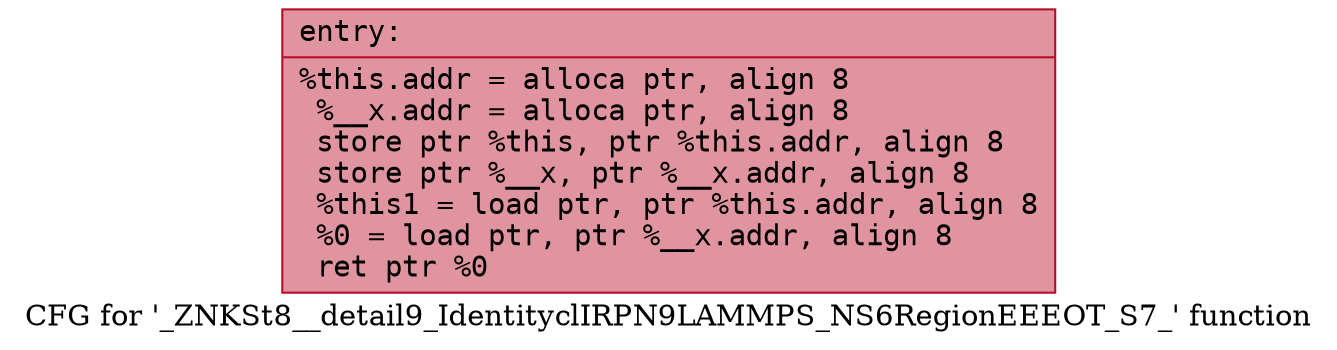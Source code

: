 digraph "CFG for '_ZNKSt8__detail9_IdentityclIRPN9LAMMPS_NS6RegionEEEOT_S7_' function" {
	label="CFG for '_ZNKSt8__detail9_IdentityclIRPN9LAMMPS_NS6RegionEEEOT_S7_' function";

	Node0x561837f4a3f0 [shape=record,color="#b70d28ff", style=filled, fillcolor="#b70d2870" fontname="Courier",label="{entry:\l|  %this.addr = alloca ptr, align 8\l  %__x.addr = alloca ptr, align 8\l  store ptr %this, ptr %this.addr, align 8\l  store ptr %__x, ptr %__x.addr, align 8\l  %this1 = load ptr, ptr %this.addr, align 8\l  %0 = load ptr, ptr %__x.addr, align 8\l  ret ptr %0\l}"];
}
